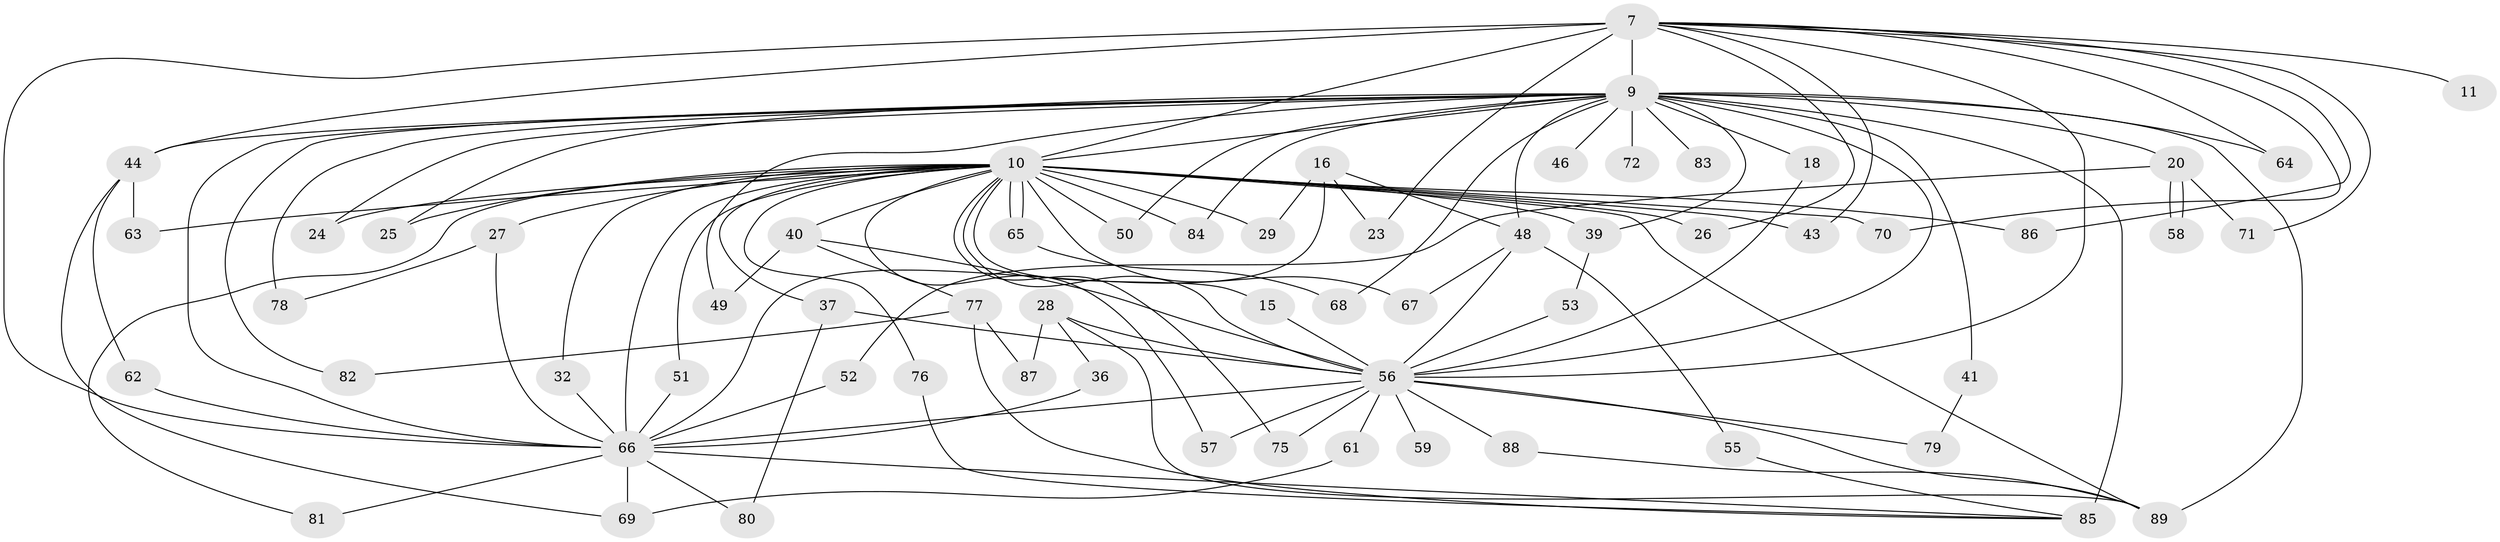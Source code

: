 // original degree distribution, {16: 0.02247191011235955, 23: 0.011235955056179775, 15: 0.011235955056179775, 18: 0.011235955056179775, 17: 0.011235955056179775, 27: 0.02247191011235955, 13: 0.011235955056179775, 26: 0.011235955056179775, 2: 0.5842696629213483, 7: 0.011235955056179775, 3: 0.16853932584269662, 5: 0.02247191011235955, 4: 0.07865168539325842, 6: 0.011235955056179775, 8: 0.011235955056179775}
// Generated by graph-tools (version 1.1) at 2025/49/03/04/25 21:49:04]
// undirected, 62 vertices, 118 edges
graph export_dot {
graph [start="1"]
  node [color=gray90,style=filled];
  7 [super="+1"];
  9 [super="+6"];
  10 [super="+2"];
  11;
  15;
  16;
  18;
  20;
  23;
  24;
  25;
  26;
  27;
  28;
  29;
  32;
  36;
  37;
  39 [super="+17"];
  40;
  41;
  43;
  44 [super="+34+33"];
  46;
  48 [super="+30"];
  49;
  50;
  51;
  52;
  53;
  55;
  56 [super="+21+13+8"];
  57;
  58;
  59;
  61;
  62;
  63;
  64;
  65;
  66 [super="+35+4"];
  67 [super="+60"];
  68;
  69 [super="+19"];
  70;
  71;
  72;
  75;
  76;
  77;
  78 [super="+74"];
  79;
  80;
  81;
  82;
  83;
  84;
  85 [super="+45+47"];
  86 [super="+54"];
  87;
  88;
  89 [super="+73"];
  7 -- 9 [weight=4];
  7 -- 10 [weight=4];
  7 -- 11 [weight=2];
  7 -- 64;
  7 -- 70;
  7 -- 71;
  7 -- 86 [weight=2];
  7 -- 23;
  7 -- 26;
  7 -- 43;
  7 -- 56 [weight=4];
  7 -- 44;
  7 -- 66 [weight=4];
  9 -- 10 [weight=4];
  9 -- 18;
  9 -- 20 [weight=2];
  9 -- 24;
  9 -- 68;
  9 -- 72 [weight=2];
  9 -- 82;
  9 -- 83 [weight=2];
  9 -- 85 [weight=6];
  9 -- 64;
  9 -- 78 [weight=2];
  9 -- 84;
  9 -- 25;
  9 -- 41;
  9 -- 46;
  9 -- 48;
  9 -- 49;
  9 -- 50;
  9 -- 39;
  9 -- 89 [weight=2];
  9 -- 56 [weight=5];
  9 -- 44 [weight=3];
  9 -- 66 [weight=5];
  10 -- 25;
  10 -- 27;
  10 -- 29;
  10 -- 37;
  10 -- 51;
  10 -- 57;
  10 -- 65;
  10 -- 65;
  10 -- 67 [weight=2];
  10 -- 70;
  10 -- 84;
  10 -- 89 [weight=4];
  10 -- 75;
  10 -- 76;
  10 -- 15;
  10 -- 81;
  10 -- 86;
  10 -- 24;
  10 -- 26;
  10 -- 32;
  10 -- 39 [weight=2];
  10 -- 40;
  10 -- 43;
  10 -- 50;
  10 -- 63;
  10 -- 56 [weight=4];
  10 -- 66 [weight=5];
  15 -- 56;
  16 -- 23;
  16 -- 29;
  16 -- 66 [weight=2];
  16 -- 48;
  18 -- 56;
  20 -- 52;
  20 -- 58;
  20 -- 58;
  20 -- 71;
  27 -- 78;
  27 -- 66;
  28 -- 36;
  28 -- 87;
  28 -- 89;
  28 -- 56;
  32 -- 66;
  36 -- 66;
  37 -- 80;
  37 -- 56;
  39 -- 53;
  40 -- 49;
  40 -- 77;
  40 -- 56;
  41 -- 79;
  44 -- 62;
  44 -- 69;
  44 -- 63;
  48 -- 67;
  48 -- 55;
  48 -- 56;
  51 -- 66;
  52 -- 66;
  53 -- 56;
  55 -- 85;
  56 -- 89;
  56 -- 75;
  56 -- 79;
  56 -- 88;
  56 -- 57;
  56 -- 59;
  56 -- 61;
  56 -- 66 [weight=5];
  61 -- 69;
  62 -- 66;
  65 -- 68;
  66 -- 80;
  66 -- 81;
  66 -- 85;
  66 -- 69;
  76 -- 85;
  77 -- 82;
  77 -- 87;
  77 -- 85;
  88 -- 89;
}

